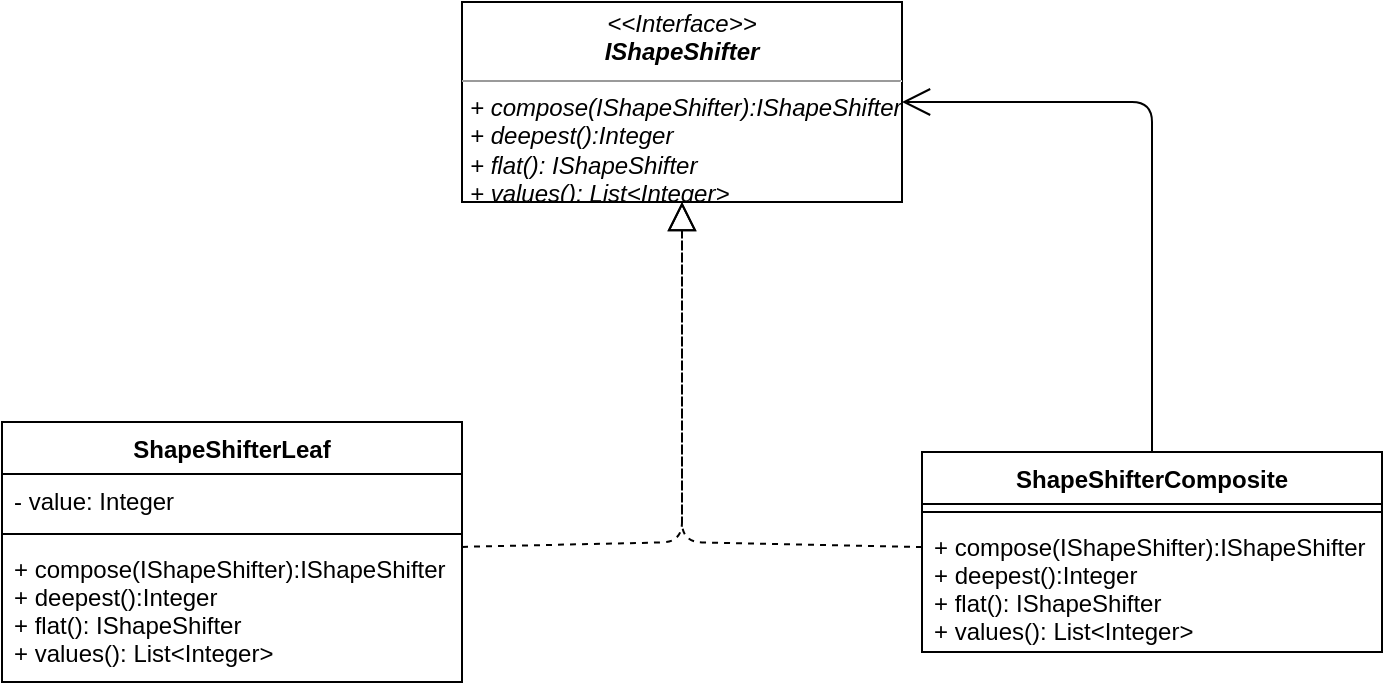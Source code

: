 <mxfile version="13.0.3" type="device"><diagram id="AlnDWArP1KoG0MYJkITg" name="Page-1"><mxGraphModel dx="981" dy="567" grid="1" gridSize="10" guides="1" tooltips="1" connect="1" arrows="1" fold="1" page="1" pageScale="1" pageWidth="827" pageHeight="1169" math="0" shadow="0"><root><mxCell id="0"/><mxCell id="1" parent="0"/><mxCell id="UOWgN7Xf1QXVHRxNqEIW-1" value="&lt;p style=&quot;margin: 0px ; margin-top: 4px ; text-align: center&quot;&gt;&lt;i&gt;&amp;lt;&amp;lt;Interface&amp;gt;&amp;gt;&lt;br&gt;&lt;b&gt;IShapeShifter&lt;/b&gt;&lt;/i&gt;&lt;/p&gt;&lt;hr size=&quot;1&quot;&gt;&lt;p style=&quot;margin: 0px ; margin-left: 4px&quot;&gt;&lt;i&gt;+ compose(IShapeShifter):IShapeShifter&lt;/i&gt;&lt;/p&gt;&lt;p style=&quot;margin: 0px ; margin-left: 4px&quot;&gt;&lt;i&gt;+ deepest():Integer&lt;/i&gt;&lt;/p&gt;&lt;p style=&quot;margin: 0px ; margin-left: 4px&quot;&gt;&lt;i&gt;+ flat(): IShapeShifter&lt;/i&gt;&lt;/p&gt;&lt;p style=&quot;margin: 0px ; margin-left: 4px&quot;&gt;&lt;i&gt;+ values(): List&amp;lt;Integer&amp;gt;&lt;/i&gt;&lt;/p&gt;" style="verticalAlign=top;align=left;overflow=fill;fontSize=12;fontFamily=Helvetica;html=1;" vertex="1" parent="1"><mxGeometry x="280" y="170" width="220" height="100" as="geometry"/></mxCell><mxCell id="UOWgN7Xf1QXVHRxNqEIW-10" value="" style="endArrow=block;dashed=1;endFill=0;endSize=12;html=1;" edge="1" parent="1" source="UOWgN7Xf1QXVHRxNqEIW-2" target="UOWgN7Xf1QXVHRxNqEIW-1"><mxGeometry width="160" relative="1" as="geometry"><mxPoint x="100" y="310" as="sourcePoint"/><mxPoint x="260" y="310" as="targetPoint"/><Array as="points"><mxPoint x="390" y="440"/></Array></mxGeometry></mxCell><mxCell id="UOWgN7Xf1QXVHRxNqEIW-11" value="" style="endArrow=block;dashed=1;endFill=0;endSize=12;html=1;" edge="1" parent="1" source="UOWgN7Xf1QXVHRxNqEIW-6" target="UOWgN7Xf1QXVHRxNqEIW-1"><mxGeometry width="160" relative="1" as="geometry"><mxPoint x="470" y="290" as="sourcePoint"/><mxPoint x="630" y="290" as="targetPoint"/><Array as="points"><mxPoint x="390" y="440"/></Array></mxGeometry></mxCell><mxCell id="UOWgN7Xf1QXVHRxNqEIW-12" value="" style="endArrow=open;endFill=1;endSize=12;html=1;" edge="1" parent="1" source="UOWgN7Xf1QXVHRxNqEIW-6" target="UOWgN7Xf1QXVHRxNqEIW-1"><mxGeometry width="160" relative="1" as="geometry"><mxPoint x="570" y="210" as="sourcePoint"/><mxPoint x="730" y="210" as="targetPoint"/><Array as="points"><mxPoint x="625" y="220"/></Array></mxGeometry></mxCell><mxCell id="UOWgN7Xf1QXVHRxNqEIW-6" value="ShapeShifterComposite" style="swimlane;fontStyle=1;align=center;verticalAlign=top;childLayout=stackLayout;horizontal=1;startSize=26;horizontalStack=0;resizeParent=1;resizeParentMax=0;resizeLast=0;collapsible=1;marginBottom=0;" vertex="1" parent="1"><mxGeometry x="510" y="395" width="230" height="100" as="geometry"/></mxCell><mxCell id="UOWgN7Xf1QXVHRxNqEIW-8" value="" style="line;strokeWidth=1;fillColor=none;align=left;verticalAlign=middle;spacingTop=-1;spacingLeft=3;spacingRight=3;rotatable=0;labelPosition=right;points=[];portConstraint=eastwest;" vertex="1" parent="UOWgN7Xf1QXVHRxNqEIW-6"><mxGeometry y="26" width="230" height="8" as="geometry"/></mxCell><mxCell id="UOWgN7Xf1QXVHRxNqEIW-9" value="+ compose(IShapeShifter):IShapeShifter&#10;+ deepest():Integer&#10;+ flat(): IShapeShifter&#10;+ values(): List&lt;Integer&gt;" style="text;strokeColor=none;fillColor=none;align=left;verticalAlign=top;spacingLeft=4;spacingRight=4;overflow=hidden;rotatable=0;points=[[0,0.5],[1,0.5]];portConstraint=eastwest;" vertex="1" parent="UOWgN7Xf1QXVHRxNqEIW-6"><mxGeometry y="34" width="230" height="66" as="geometry"/></mxCell><mxCell id="UOWgN7Xf1QXVHRxNqEIW-2" value="ShapeShifterLeaf" style="swimlane;fontStyle=1;align=center;verticalAlign=top;childLayout=stackLayout;horizontal=1;startSize=26;horizontalStack=0;resizeParent=1;resizeParentMax=0;resizeLast=0;collapsible=1;marginBottom=0;" vertex="1" parent="1"><mxGeometry x="50" y="380" width="230" height="130" as="geometry"/></mxCell><mxCell id="UOWgN7Xf1QXVHRxNqEIW-3" value="- value: Integer" style="text;strokeColor=none;fillColor=none;align=left;verticalAlign=top;spacingLeft=4;spacingRight=4;overflow=hidden;rotatable=0;points=[[0,0.5],[1,0.5]];portConstraint=eastwest;" vertex="1" parent="UOWgN7Xf1QXVHRxNqEIW-2"><mxGeometry y="26" width="230" height="26" as="geometry"/></mxCell><mxCell id="UOWgN7Xf1QXVHRxNqEIW-4" value="" style="line;strokeWidth=1;fillColor=none;align=left;verticalAlign=middle;spacingTop=-1;spacingLeft=3;spacingRight=3;rotatable=0;labelPosition=right;points=[];portConstraint=eastwest;" vertex="1" parent="UOWgN7Xf1QXVHRxNqEIW-2"><mxGeometry y="52" width="230" height="8" as="geometry"/></mxCell><mxCell id="UOWgN7Xf1QXVHRxNqEIW-5" value="+ compose(IShapeShifter):IShapeShifter&#10;+ deepest():Integer&#10;+ flat(): IShapeShifter&#10;+ values(): List&lt;Integer&gt;" style="text;strokeColor=none;fillColor=none;align=left;verticalAlign=top;spacingLeft=4;spacingRight=4;overflow=hidden;rotatable=0;points=[[0,0.5],[1,0.5]];portConstraint=eastwest;" vertex="1" parent="UOWgN7Xf1QXVHRxNqEIW-2"><mxGeometry y="60" width="230" height="70" as="geometry"/></mxCell></root></mxGraphModel></diagram></mxfile>